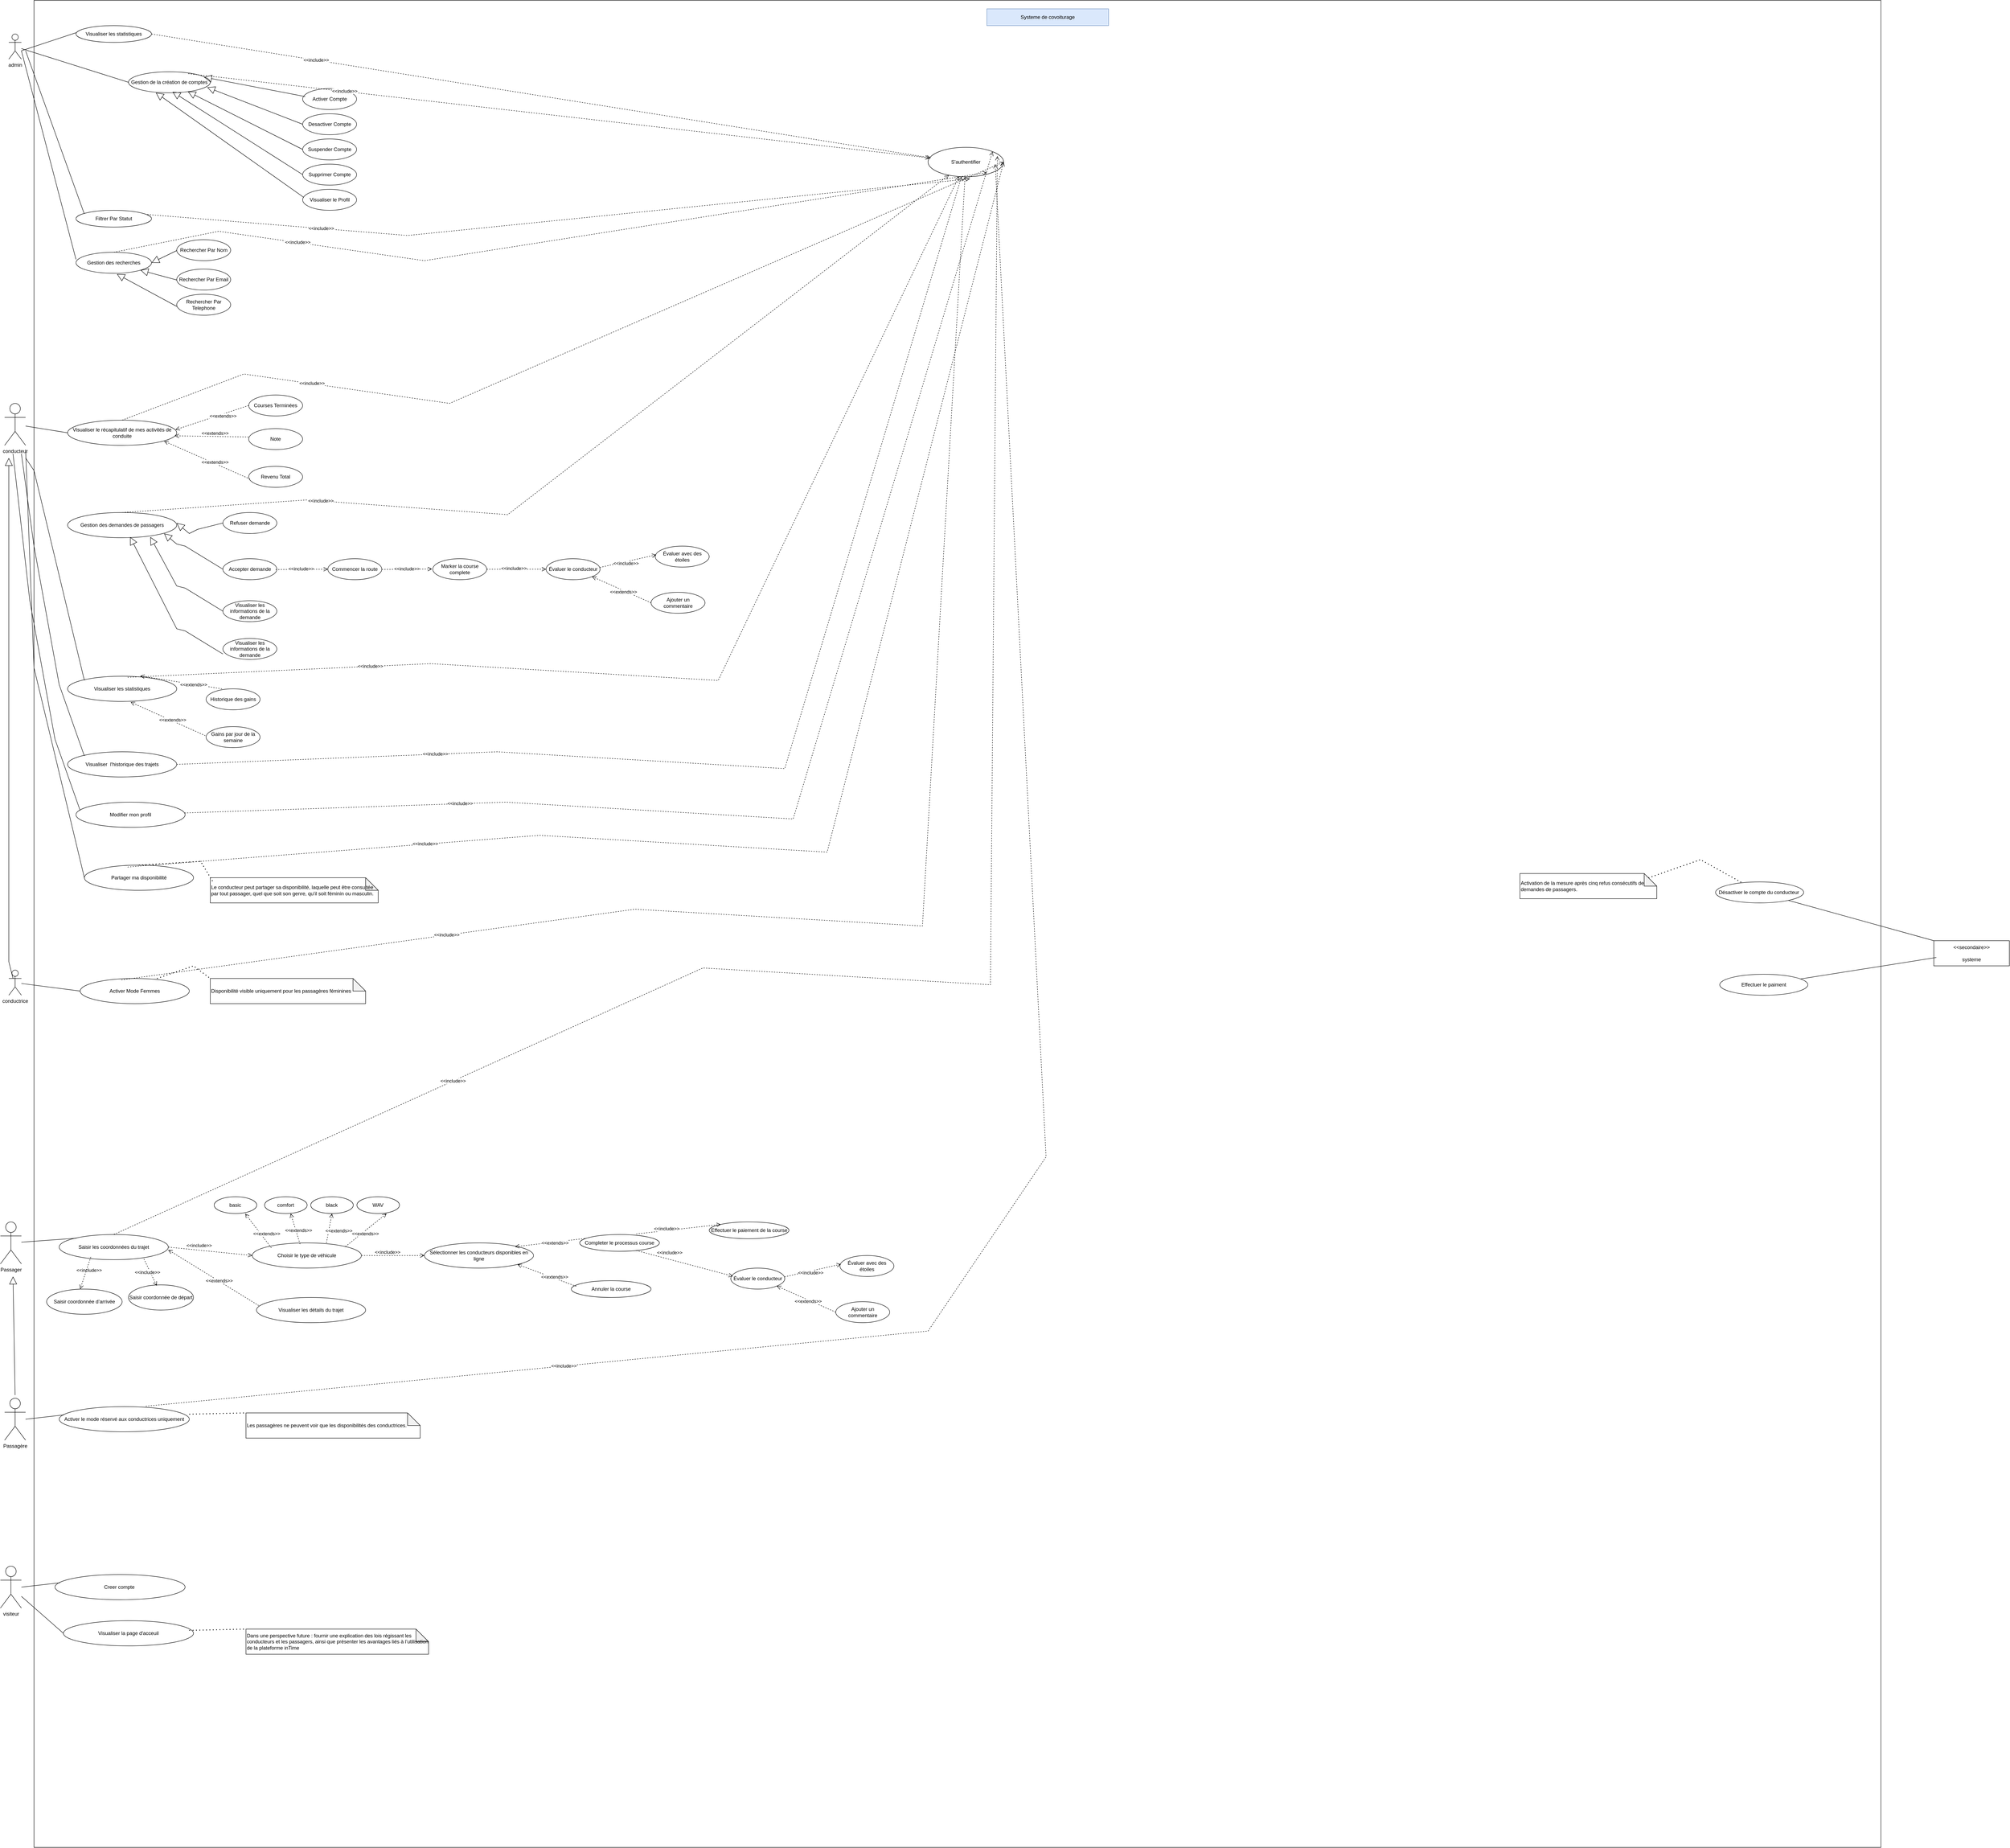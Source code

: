 <mxfile>
    <diagram id="zK1BmbFyfCKdzvSAJIUO" name="Page-1">
        <mxGraphModel dx="4400" dy="3830" grid="1" gridSize="10" guides="1" tooltips="1" connect="1" arrows="1" fold="1" page="1" pageScale="1" pageWidth="850" pageHeight="1100" math="0" shadow="0">
            <root>
                <mxCell id="0"/>
                <mxCell id="1" parent="0"/>
                <mxCell id="163" value="" style="whiteSpace=wrap;html=1;aspect=fixed;" vertex="1" parent="1">
                    <mxGeometry x="110" y="160" width="4400" height="4400" as="geometry"/>
                </mxCell>
                <mxCell id="164" value="Systeme de covoiturage" style="rounded=0;whiteSpace=wrap;html=1;fillColor=#dae8fc;strokeColor=#6c8ebf;" vertex="1" parent="1">
                    <mxGeometry x="2380" y="180" width="290" height="40" as="geometry"/>
                </mxCell>
                <mxCell id="165" value="admin" style="shape=umlActor;verticalLabelPosition=bottom;verticalAlign=top;html=1;outlineConnect=0;" vertex="1" parent="1">
                    <mxGeometry x="50" y="240" width="30" height="60" as="geometry"/>
                </mxCell>
                <mxCell id="166" value="Visualiser les statistiques" style="ellipse;whiteSpace=wrap;html=1;" vertex="1" parent="1">
                    <mxGeometry x="210" y="220" width="180" height="40" as="geometry"/>
                </mxCell>
                <mxCell id="167" value="Gestion de la création de comptes" style="ellipse;whiteSpace=wrap;html=1;" vertex="1" parent="1">
                    <mxGeometry x="335" y="330" width="195" height="50" as="geometry"/>
                </mxCell>
                <mxCell id="168" value="Activer Compte" style="ellipse;whiteSpace=wrap;html=1;" vertex="1" parent="1">
                    <mxGeometry x="750" y="370" width="128.57" height="50" as="geometry"/>
                </mxCell>
                <mxCell id="169" value="Desactiver Compte" style="ellipse;whiteSpace=wrap;html=1;" vertex="1" parent="1">
                    <mxGeometry x="750" y="430" width="128.57" height="50" as="geometry"/>
                </mxCell>
                <mxCell id="170" value="Suspender Compte" style="ellipse;whiteSpace=wrap;html=1;" vertex="1" parent="1">
                    <mxGeometry x="750" y="490" width="128.57" height="50" as="geometry"/>
                </mxCell>
                <mxCell id="171" value="Supprimer Compte" style="ellipse;whiteSpace=wrap;html=1;" vertex="1" parent="1">
                    <mxGeometry x="750" y="550" width="128.57" height="50" as="geometry"/>
                </mxCell>
                <mxCell id="172" value="" style="endArrow=block;endSize=16;endFill=0;html=1;rounded=0;exitX=0.046;exitY=0.381;exitDx=0;exitDy=0;exitPerimeter=0;" edge="1" parent="1" source="168">
                    <mxGeometry width="160" relative="1" as="geometry">
                        <mxPoint x="756.26" y="380" as="sourcePoint"/>
                        <mxPoint x="514.999" y="342.826" as="targetPoint"/>
                    </mxGeometry>
                </mxCell>
                <mxCell id="173" value="" style="endArrow=block;endSize=16;endFill=0;html=1;rounded=0;exitX=0;exitY=0.5;exitDx=0;exitDy=0;entryX=0.963;entryY=0.743;entryDx=0;entryDy=0;entryPerimeter=0;" edge="1" parent="1" source="169" target="167">
                    <mxGeometry width="160" relative="1" as="geometry">
                        <mxPoint x="550" y="355" as="sourcePoint"/>
                        <mxPoint x="400" y="355" as="targetPoint"/>
                    </mxGeometry>
                </mxCell>
                <mxCell id="174" value="" style="endArrow=block;endSize=16;endFill=0;html=1;rounded=0;exitX=0;exitY=0.5;exitDx=0;exitDy=0;" edge="1" parent="1" source="170" target="167">
                    <mxGeometry width="160" relative="1" as="geometry">
                        <mxPoint x="560" y="365" as="sourcePoint"/>
                        <mxPoint x="410" y="365" as="targetPoint"/>
                    </mxGeometry>
                </mxCell>
                <mxCell id="175" value="" style="endArrow=block;endSize=16;endFill=0;html=1;rounded=0;exitX=0;exitY=0.5;exitDx=0;exitDy=0;entryX=0.539;entryY=0.956;entryDx=0;entryDy=0;entryPerimeter=0;" edge="1" parent="1" source="171" target="167">
                    <mxGeometry width="160" relative="1" as="geometry">
                        <mxPoint x="570" y="375" as="sourcePoint"/>
                        <mxPoint x="420" y="375" as="targetPoint"/>
                    </mxGeometry>
                </mxCell>
                <mxCell id="176" value="" style="endArrow=none;html=1;rounded=0;entryX=0;entryY=0.5;entryDx=0;entryDy=0;" edge="1" parent="1" source="165" target="167">
                    <mxGeometry width="50" height="50" relative="1" as="geometry">
                        <mxPoint x="70" y="295" as="sourcePoint"/>
                        <mxPoint x="120" y="245" as="targetPoint"/>
                    </mxGeometry>
                </mxCell>
                <mxCell id="177" value="" style="endArrow=none;html=1;rounded=0;entryX=0;entryY=0.5;entryDx=0;entryDy=0;" edge="1" parent="1">
                    <mxGeometry width="50" height="50" relative="1" as="geometry">
                        <mxPoint x="80" y="280" as="sourcePoint"/>
                        <mxPoint x="210" y="237" as="targetPoint"/>
                    </mxGeometry>
                </mxCell>
                <mxCell id="178" value="Visualiser le Profil" style="ellipse;whiteSpace=wrap;html=1;" vertex="1" parent="1">
                    <mxGeometry x="750" y="610" width="128.57" height="50" as="geometry"/>
                </mxCell>
                <mxCell id="179" value="" style="endArrow=block;endSize=16;endFill=0;html=1;rounded=0;exitX=0.021;exitY=0.385;exitDx=0;exitDy=0;entryX=0.335;entryY=0.997;entryDx=0;entryDy=0;entryPerimeter=0;exitPerimeter=0;" edge="1" parent="1" source="178" target="167">
                    <mxGeometry width="160" relative="1" as="geometry">
                        <mxPoint x="542" y="578" as="sourcePoint"/>
                        <mxPoint x="309" y="430" as="targetPoint"/>
                    </mxGeometry>
                </mxCell>
                <mxCell id="180" value="Filtrer Par Statut" style="ellipse;whiteSpace=wrap;html=1;" vertex="1" parent="1">
                    <mxGeometry x="210" y="660" width="180" height="40" as="geometry"/>
                </mxCell>
                <mxCell id="181" value="Gestion des recherches" style="ellipse;whiteSpace=wrap;html=1;" vertex="1" parent="1">
                    <mxGeometry x="210" y="760" width="180" height="50" as="geometry"/>
                </mxCell>
                <mxCell id="182" value="Rechercher Par Nom" style="ellipse;whiteSpace=wrap;html=1;" vertex="1" parent="1">
                    <mxGeometry x="450" y="730" width="128.57" height="50" as="geometry"/>
                </mxCell>
                <mxCell id="183" value="Rechercher Par Email" style="ellipse;whiteSpace=wrap;html=1;" vertex="1" parent="1">
                    <mxGeometry x="450" y="800" width="128.57" height="50" as="geometry"/>
                </mxCell>
                <mxCell id="184" value="Rechercher Par Telephone" style="ellipse;whiteSpace=wrap;html=1;" vertex="1" parent="1">
                    <mxGeometry x="450" y="860" width="128.57" height="50" as="geometry"/>
                </mxCell>
                <mxCell id="185" value="" style="endArrow=block;endSize=16;endFill=0;html=1;rounded=0;exitX=0.021;exitY=0.385;exitDx=0;exitDy=0;entryX=0.542;entryY=1.039;entryDx=0;entryDy=0;entryPerimeter=0;exitPerimeter=0;" edge="1" parent="1" target="181">
                    <mxGeometry width="160" relative="1" as="geometry">
                        <mxPoint x="450" y="889" as="sourcePoint"/>
                        <mxPoint x="177" y="690" as="targetPoint"/>
                    </mxGeometry>
                </mxCell>
                <mxCell id="186" value="" style="endArrow=block;endSize=16;endFill=0;html=1;rounded=0;exitX=0.021;exitY=0.385;exitDx=0;exitDy=0;entryX=1;entryY=1;entryDx=0;entryDy=0;exitPerimeter=0;" edge="1" parent="1" target="181">
                    <mxGeometry width="160" relative="1" as="geometry">
                        <mxPoint x="450" y="826" as="sourcePoint"/>
                        <mxPoint x="308" y="750" as="targetPoint"/>
                    </mxGeometry>
                </mxCell>
                <mxCell id="187" value="" style="endArrow=block;endSize=16;endFill=0;html=1;rounded=0;exitX=0.021;exitY=0.385;exitDx=0;exitDy=0;entryX=1;entryY=0.5;entryDx=0;entryDy=0;exitPerimeter=0;" edge="1" parent="1" target="181">
                    <mxGeometry width="160" relative="1" as="geometry">
                        <mxPoint x="450" y="756" as="sourcePoint"/>
                        <mxPoint x="364" y="730" as="targetPoint"/>
                    </mxGeometry>
                </mxCell>
                <mxCell id="188" value="" style="endArrow=none;html=1;rounded=0;entryX=0;entryY=0.5;entryDx=0;entryDy=0;" edge="1" parent="1">
                    <mxGeometry width="50" height="50" relative="1" as="geometry">
                        <mxPoint x="80" y="280" as="sourcePoint"/>
                        <mxPoint x="210" y="777" as="targetPoint"/>
                    </mxGeometry>
                </mxCell>
                <mxCell id="189" value="" style="endArrow=none;html=1;rounded=0;entryX=0.11;entryY=0.214;entryDx=0;entryDy=0;entryPerimeter=0;" edge="1" parent="1" target="180">
                    <mxGeometry width="50" height="50" relative="1" as="geometry">
                        <mxPoint x="90" y="280" as="sourcePoint"/>
                        <mxPoint x="220" y="647" as="targetPoint"/>
                    </mxGeometry>
                </mxCell>
                <mxCell id="190" value="S&#39;authentifier" style="ellipse;whiteSpace=wrap;html=1;" vertex="1" parent="1">
                    <mxGeometry x="2240" y="510" width="180" height="70" as="geometry"/>
                </mxCell>
                <mxCell id="191" value="" style="html=1;verticalAlign=bottom;endArrow=open;dashed=1;endSize=8;curved=0;rounded=0;entryX=0.037;entryY=0.359;entryDx=0;entryDy=0;entryPerimeter=0;exitX=1;exitY=0.5;exitDx=0;exitDy=0;" edge="1" parent="1" source="166" target="190">
                    <mxGeometry relative="1" as="geometry">
                        <mxPoint x="820" y="420" as="sourcePoint"/>
                        <mxPoint x="740" y="420" as="targetPoint"/>
                    </mxGeometry>
                </mxCell>
                <mxCell id="192" value="&amp;lt;&amp;lt;include&amp;gt;&amp;gt;" style="edgeLabel;html=1;align=center;verticalAlign=middle;resizable=0;points=[];" vertex="1" connectable="0" parent="191">
                    <mxGeometry x="-0.578" y="1" relative="1" as="geometry">
                        <mxPoint as="offset"/>
                    </mxGeometry>
                </mxCell>
                <mxCell id="193" value="" style="html=1;verticalAlign=bottom;endArrow=open;dashed=1;endSize=8;curved=0;rounded=0;exitX=0.73;exitY=0.09;exitDx=0;exitDy=0;exitPerimeter=0;" edge="1" parent="1" source="167" target="190">
                    <mxGeometry relative="1" as="geometry">
                        <mxPoint x="510" y="330" as="sourcePoint"/>
                        <mxPoint x="1717" y="420" as="targetPoint"/>
                    </mxGeometry>
                </mxCell>
                <mxCell id="194" value="&amp;lt;&amp;lt;include&amp;gt;&amp;gt;" style="edgeLabel;html=1;align=center;verticalAlign=middle;resizable=0;points=[];" vertex="1" connectable="0" parent="193">
                    <mxGeometry x="-0.578" y="1" relative="1" as="geometry">
                        <mxPoint as="offset"/>
                    </mxGeometry>
                </mxCell>
                <mxCell id="195" value="" style="html=1;verticalAlign=bottom;endArrow=open;dashed=1;endSize=8;curved=0;rounded=0;exitX=1;exitY=0.5;exitDx=0;exitDy=0;entryX=0.555;entryY=1.072;entryDx=0;entryDy=0;entryPerimeter=0;" edge="1" parent="1" target="190">
                    <mxGeometry relative="1" as="geometry">
                        <mxPoint x="380" y="670" as="sourcePoint"/>
                        <mxPoint x="1460" y="675" as="targetPoint"/>
                        <Array as="points">
                            <mxPoint x="1000" y="720"/>
                        </Array>
                    </mxGeometry>
                </mxCell>
                <mxCell id="196" value="&amp;lt;&amp;lt;include&amp;gt;&amp;gt;" style="edgeLabel;html=1;align=center;verticalAlign=middle;resizable=0;points=[];" vertex="1" connectable="0" parent="195">
                    <mxGeometry x="-0.578" y="1" relative="1" as="geometry">
                        <mxPoint as="offset"/>
                    </mxGeometry>
                </mxCell>
                <mxCell id="197" value="" style="html=1;verticalAlign=bottom;endArrow=open;dashed=1;endSize=8;curved=0;rounded=0;exitX=0.5;exitY=0;exitDx=0;exitDy=0;entryX=0.778;entryY=0.857;entryDx=0;entryDy=0;entryPerimeter=0;" edge="1" parent="1" source="181" target="190">
                    <mxGeometry relative="1" as="geometry">
                        <mxPoint x="440" y="835" as="sourcePoint"/>
                        <mxPoint x="1750" y="540" as="targetPoint"/>
                        <Array as="points">
                            <mxPoint x="550" y="710"/>
                            <mxPoint x="1040" y="780"/>
                        </Array>
                    </mxGeometry>
                </mxCell>
                <mxCell id="198" value="&amp;lt;&amp;lt;include&amp;gt;&amp;gt;" style="edgeLabel;html=1;align=center;verticalAlign=middle;resizable=0;points=[];" vertex="1" connectable="0" parent="197">
                    <mxGeometry x="-0.578" y="1" relative="1" as="geometry">
                        <mxPoint as="offset"/>
                    </mxGeometry>
                </mxCell>
                <mxCell id="199" value="conducteur" style="shape=umlActor;verticalLabelPosition=bottom;verticalAlign=top;html=1;outlineConnect=0;" vertex="1" parent="1">
                    <mxGeometry x="40" y="1120" width="50" height="100" as="geometry"/>
                </mxCell>
                <mxCell id="200" value=" Visualiser le récapitulatif de mes activités de conduite" style="ellipse;whiteSpace=wrap;html=1;" vertex="1" parent="1">
                    <mxGeometry x="190" y="1160" width="260" height="60" as="geometry"/>
                </mxCell>
                <mxCell id="201" value="Courses Terminées" style="ellipse;whiteSpace=wrap;html=1;" vertex="1" parent="1">
                    <mxGeometry x="621.43" y="1100" width="128.57" height="50" as="geometry"/>
                </mxCell>
                <mxCell id="202" value="Revenu Total" style="ellipse;whiteSpace=wrap;html=1;" vertex="1" parent="1">
                    <mxGeometry x="621.43" y="1270" width="128.57" height="50" as="geometry"/>
                </mxCell>
                <mxCell id="203" value="Note" style="ellipse;whiteSpace=wrap;html=1;" vertex="1" parent="1">
                    <mxGeometry x="621.43" y="1180" width="128.57" height="50" as="geometry"/>
                </mxCell>
                <mxCell id="204" value="" style="html=1;verticalAlign=bottom;endArrow=open;dashed=1;endSize=8;curved=0;rounded=0;entryX=0.989;entryY=0.378;entryDx=0;entryDy=0;exitX=0;exitY=0.5;exitDx=0;exitDy=0;entryPerimeter=0;" edge="1" parent="1" source="201" target="200">
                    <mxGeometry relative="1" as="geometry">
                        <mxPoint x="400" y="1160" as="sourcePoint"/>
                        <mxPoint x="1607" y="1245" as="targetPoint"/>
                    </mxGeometry>
                </mxCell>
                <mxCell id="205" value="&amp;lt;&amp;lt;extends&amp;gt;&amp;gt;" style="edgeLabel;html=1;align=center;verticalAlign=middle;resizable=0;points=[];" vertex="1" connectable="0" parent="204">
                    <mxGeometry x="-0.578" y="1" relative="1" as="geometry">
                        <mxPoint x="-25" y="12" as="offset"/>
                    </mxGeometry>
                </mxCell>
                <mxCell id="206" value="" style="html=1;verticalAlign=bottom;endArrow=open;dashed=1;endSize=8;curved=0;rounded=0;entryX=0.982;entryY=0.621;entryDx=0;entryDy=0;exitX=0;exitY=0.5;exitDx=0;exitDy=0;entryPerimeter=0;" edge="1" parent="1" target="200">
                    <mxGeometry relative="1" as="geometry">
                        <mxPoint x="621.43" y="1200" as="sourcePoint"/>
                        <mxPoint x="447.43" y="1258" as="targetPoint"/>
                    </mxGeometry>
                </mxCell>
                <mxCell id="207" value="&amp;lt;&amp;lt;extends&amp;gt;&amp;gt;" style="edgeLabel;html=1;align=center;verticalAlign=middle;resizable=0;points=[];rotation=0;" vertex="1" connectable="0" parent="206">
                    <mxGeometry x="-0.578" y="1" relative="1" as="geometry">
                        <mxPoint x="-44" y="-10" as="offset"/>
                    </mxGeometry>
                </mxCell>
                <mxCell id="208" value="" style="html=1;verticalAlign=bottom;endArrow=open;dashed=1;endSize=8;curved=0;rounded=0;entryX=0.885;entryY=0.833;entryDx=0;entryDy=0;exitX=0.026;exitY=0.606;exitDx=0;exitDy=0;entryPerimeter=0;exitPerimeter=0;" edge="1" parent="1" source="202" target="200">
                    <mxGeometry relative="1" as="geometry">
                        <mxPoint x="621.43" y="1290" as="sourcePoint"/>
                        <mxPoint x="447.43" y="1348" as="targetPoint"/>
                    </mxGeometry>
                </mxCell>
                <mxCell id="209" value="&amp;lt;&amp;lt;extends&amp;gt;&amp;gt;" style="edgeLabel;html=1;align=center;verticalAlign=middle;resizable=0;points=[];" vertex="1" connectable="0" parent="208">
                    <mxGeometry x="-0.578" y="1" relative="1" as="geometry">
                        <mxPoint x="-41" y="-22" as="offset"/>
                    </mxGeometry>
                </mxCell>
                <mxCell id="210" value="" style="endArrow=none;html=1;rounded=0;entryX=0;entryY=0.5;entryDx=0;entryDy=0;" edge="1" parent="1" source="199" target="200">
                    <mxGeometry width="50" height="50" relative="1" as="geometry">
                        <mxPoint x="90" y="1200" as="sourcePoint"/>
                        <mxPoint x="260" y="1667" as="targetPoint"/>
                    </mxGeometry>
                </mxCell>
                <mxCell id="211" value="conductrice" style="shape=umlActor;verticalLabelPosition=bottom;verticalAlign=top;html=1;outlineConnect=0;" vertex="1" parent="1">
                    <mxGeometry x="50" y="2470" width="30" height="60" as="geometry"/>
                </mxCell>
                <mxCell id="212" value=" Partager ma disponibilité" style="ellipse;whiteSpace=wrap;html=1;" vertex="1" parent="1">
                    <mxGeometry x="230" y="2220" width="260" height="60" as="geometry"/>
                </mxCell>
                <mxCell id="213" value="&lt;p data-pm-slice=&quot;0 0 []&quot;&gt;Le conducteur peut partager sa disponibilité, laquelle peut être&amp;nbsp;&lt;span style=&quot;background-color: transparent; color: light-dark(rgb(0, 0, 0), rgb(255, 255, 255));&quot;&gt;consultée par tout passager, quel que soit son genre, qu’il soit féminin ou masculin.&lt;/span&gt;&lt;/p&gt;" style="shape=note;whiteSpace=wrap;html=1;backgroundOutline=1;darkOpacity=0.05;align=left;" vertex="1" parent="1">
                    <mxGeometry x="530" y="2250" width="400" height="60" as="geometry"/>
                </mxCell>
                <mxCell id="214" value="" style="endArrow=none;dashed=1;html=1;dashPattern=1 3;strokeWidth=2;rounded=0;entryX=0;entryY=0;entryDx=0;entryDy=0;entryPerimeter=0;exitX=0.675;exitY=0.045;exitDx=0;exitDy=0;exitPerimeter=0;" edge="1" parent="1" source="217" target="218">
                    <mxGeometry width="50" height="50" relative="1" as="geometry">
                        <mxPoint x="422.124" y="1560.003" as="sourcePoint"/>
                        <mxPoint x="500" y="1611.17" as="targetPoint"/>
                        <Array as="points">
                            <mxPoint x="490" y="2460"/>
                        </Array>
                    </mxGeometry>
                </mxCell>
                <mxCell id="215" value="" style="endArrow=none;html=1;rounded=0;entryX=0;entryY=0.5;entryDx=0;entryDy=0;" edge="1" parent="1" target="212">
                    <mxGeometry width="50" height="50" relative="1" as="geometry">
                        <mxPoint x="90" y="1230" as="sourcePoint"/>
                        <mxPoint x="200" y="1339.62" as="targetPoint"/>
                        <Array as="points">
                            <mxPoint x="110" y="1750"/>
                        </Array>
                    </mxGeometry>
                </mxCell>
                <mxCell id="216" value="" style="endArrow=block;endSize=16;endFill=0;html=1;rounded=0;exitX=0;exitY=0.5;exitDx=0;exitDy=0;" edge="1" parent="1" source="223">
                    <mxGeometry width="160" relative="1" as="geometry">
                        <mxPoint x="450" y="1825" as="sourcePoint"/>
                        <mxPoint x="450" y="1405" as="targetPoint"/>
                        <Array as="points">
                            <mxPoint x="500" y="1420"/>
                            <mxPoint x="480" y="1430"/>
                        </Array>
                    </mxGeometry>
                </mxCell>
                <mxCell id="217" value="Activer Mode Femmes" style="ellipse;whiteSpace=wrap;html=1;" vertex="1" parent="1">
                    <mxGeometry x="220" y="2490" width="260" height="60" as="geometry"/>
                </mxCell>
                <mxCell id="218" value="&lt;p data-pm-slice=&quot;0 0 []&quot;&gt;Disponibilité visible uniquement pour les passagères féminines&lt;/p&gt;" style="shape=note;whiteSpace=wrap;html=1;backgroundOutline=1;darkOpacity=0.05;align=left;" vertex="1" parent="1">
                    <mxGeometry x="530" y="2490" width="370" height="60" as="geometry"/>
                </mxCell>
                <mxCell id="219" value="" style="endArrow=none;dashed=1;html=1;dashPattern=1 3;strokeWidth=2;rounded=0;entryX=0;entryY=0.5;entryDx=0;entryDy=0;entryPerimeter=0;exitX=0.5;exitY=0;exitDx=0;exitDy=0;" edge="1" parent="1" source="212">
                    <mxGeometry width="50" height="50" relative="1" as="geometry">
                        <mxPoint x="460" y="2210" as="sourcePoint"/>
                        <mxPoint x="537" y="2261" as="targetPoint"/>
                        <Array as="points">
                            <mxPoint x="507" y="2211"/>
                        </Array>
                    </mxGeometry>
                </mxCell>
                <mxCell id="220" value="" style="endArrow=none;html=1;rounded=0;entryX=0;entryY=0.5;entryDx=0;entryDy=0;" edge="1" parent="1" source="211" target="217">
                    <mxGeometry width="50" height="50" relative="1" as="geometry">
                        <mxPoint x="130" y="1442" as="sourcePoint"/>
                        <mxPoint x="267" y="1590" as="targetPoint"/>
                    </mxGeometry>
                </mxCell>
                <mxCell id="221" value=" Gestion des demandes de passagers" style="ellipse;whiteSpace=wrap;html=1;" vertex="1" parent="1">
                    <mxGeometry x="190" y="1380" width="260" height="60" as="geometry"/>
                </mxCell>
                <mxCell id="222" value="Accepter demande" style="ellipse;whiteSpace=wrap;html=1;" vertex="1" parent="1">
                    <mxGeometry x="560" y="1490" width="128.57" height="50" as="geometry"/>
                </mxCell>
                <mxCell id="223" value="Refuser demande" style="ellipse;whiteSpace=wrap;html=1;" vertex="1" parent="1">
                    <mxGeometry x="560" y="1380" width="128.57" height="50" as="geometry"/>
                </mxCell>
                <mxCell id="224" value="Visualiser les informations de la demande" style="ellipse;whiteSpace=wrap;html=1;" vertex="1" parent="1">
                    <mxGeometry x="560.0" y="1590" width="128.57" height="50" as="geometry"/>
                </mxCell>
                <mxCell id="225" value="Visualiser les informations de la demande" style="ellipse;whiteSpace=wrap;html=1;" vertex="1" parent="1">
                    <mxGeometry x="560.0" y="1680" width="128.57" height="50" as="geometry"/>
                </mxCell>
                <mxCell id="226" value="" style="endArrow=block;endSize=16;endFill=0;html=1;rounded=0;" edge="1" parent="1">
                    <mxGeometry width="160" relative="1" as="geometry">
                        <mxPoint x="60" y="2490" as="sourcePoint"/>
                        <mxPoint x="50" y="1250" as="targetPoint"/>
                        <Array as="points">
                            <mxPoint x="50" y="2450"/>
                            <mxPoint x="50" y="2350"/>
                        </Array>
                    </mxGeometry>
                </mxCell>
                <mxCell id="227" value="" style="endArrow=block;endSize=16;endFill=0;html=1;rounded=0;exitX=0;exitY=0.5;exitDx=0;exitDy=0;" edge="1" parent="1" source="222">
                    <mxGeometry width="160" relative="1" as="geometry">
                        <mxPoint x="530" y="1430" as="sourcePoint"/>
                        <mxPoint x="420" y="1430" as="targetPoint"/>
                        <Array as="points">
                            <mxPoint x="470" y="1460"/>
                            <mxPoint x="450" y="1455"/>
                        </Array>
                    </mxGeometry>
                </mxCell>
                <mxCell id="228" value="" style="endArrow=block;endSize=16;endFill=0;html=1;rounded=0;exitX=0;exitY=0.5;exitDx=0;exitDy=0;entryX=0.758;entryY=0.972;entryDx=0;entryDy=0;entryPerimeter=0;" edge="1" parent="1" target="221">
                    <mxGeometry width="160" relative="1" as="geometry">
                        <mxPoint x="560" y="1615" as="sourcePoint"/>
                        <mxPoint x="420" y="1530" as="targetPoint"/>
                        <Array as="points">
                            <mxPoint x="470" y="1560"/>
                            <mxPoint x="450" y="1555"/>
                        </Array>
                    </mxGeometry>
                </mxCell>
                <mxCell id="229" value="" style="endArrow=block;endSize=16;endFill=0;html=1;rounded=0;exitX=0;exitY=0.5;exitDx=0;exitDy=0;entryX=0.573;entryY=0.972;entryDx=0;entryDy=0;entryPerimeter=0;" edge="1" parent="1" target="221">
                    <mxGeometry width="160" relative="1" as="geometry">
                        <mxPoint x="560" y="1717" as="sourcePoint"/>
                        <mxPoint x="387" y="1540" as="targetPoint"/>
                        <Array as="points">
                            <mxPoint x="470" y="1662"/>
                            <mxPoint x="450" y="1657"/>
                        </Array>
                    </mxGeometry>
                </mxCell>
                <mxCell id="230" value="Commencer la route" style="ellipse;whiteSpace=wrap;html=1;" vertex="1" parent="1">
                    <mxGeometry x="810" y="1490" width="128.57" height="50" as="geometry"/>
                </mxCell>
                <mxCell id="231" value="Marker la course complete" style="ellipse;whiteSpace=wrap;html=1;" vertex="1" parent="1">
                    <mxGeometry x="1060" y="1490" width="128.57" height="50" as="geometry"/>
                </mxCell>
                <mxCell id="232" value="" style="html=1;verticalAlign=bottom;endArrow=open;dashed=1;endSize=8;curved=0;rounded=0;entryX=0;entryY=0.5;entryDx=0;entryDy=0;exitX=0.978;exitY=0.515;exitDx=0;exitDy=0;exitPerimeter=0;" edge="1" parent="1" source="222" target="230">
                    <mxGeometry relative="1" as="geometry">
                        <mxPoint x="760" y="1515" as="sourcePoint"/>
                        <mxPoint x="720" y="1514.83" as="targetPoint"/>
                    </mxGeometry>
                </mxCell>
                <mxCell id="233" value="&amp;lt;&amp;lt;include&amp;gt;&amp;gt;" style="edgeLabel;html=1;align=center;verticalAlign=middle;resizable=0;points=[];rotation=0;" vertex="1" connectable="0" parent="232">
                    <mxGeometry x="-0.578" y="1" relative="1" as="geometry">
                        <mxPoint x="34" y="-1" as="offset"/>
                    </mxGeometry>
                </mxCell>
                <mxCell id="234" value="" style="html=1;verticalAlign=bottom;endArrow=open;dashed=1;endSize=8;curved=0;rounded=0;entryX=-0.014;entryY=0.491;entryDx=0;entryDy=0;exitX=0.978;exitY=0.515;exitDx=0;exitDy=0;exitPerimeter=0;entryPerimeter=0;" edge="1" parent="1" target="231">
                    <mxGeometry relative="1" as="geometry">
                        <mxPoint x="938.57" y="1515.5" as="sourcePoint"/>
                        <mxPoint x="1062.57" y="1514.5" as="targetPoint"/>
                    </mxGeometry>
                </mxCell>
                <mxCell id="235" value="&amp;lt;&amp;lt;include&amp;gt;&amp;gt;" style="edgeLabel;html=1;align=center;verticalAlign=middle;resizable=0;points=[];rotation=0;" vertex="1" connectable="0" parent="234">
                    <mxGeometry x="-0.578" y="1" relative="1" as="geometry">
                        <mxPoint x="34" y="-1" as="offset"/>
                    </mxGeometry>
                </mxCell>
                <mxCell id="236" value="Évaluer le conducteur" style="ellipse;whiteSpace=wrap;html=1;" vertex="1" parent="1">
                    <mxGeometry x="1330" y="1490" width="128.57" height="50" as="geometry"/>
                </mxCell>
                <mxCell id="237" value="" style="html=1;verticalAlign=bottom;endArrow=open;dashed=1;endSize=8;curved=0;rounded=0;exitX=0.978;exitY=0.515;exitDx=0;exitDy=0;exitPerimeter=0;" edge="1" parent="1" target="236">
                    <mxGeometry relative="1" as="geometry">
                        <mxPoint x="1188.57" y="1515.08" as="sourcePoint"/>
                        <mxPoint x="1308" y="1514.58" as="targetPoint"/>
                    </mxGeometry>
                </mxCell>
                <mxCell id="238" value="&amp;lt;&amp;lt;include&amp;gt;&amp;gt;" style="edgeLabel;html=1;align=center;verticalAlign=middle;resizable=0;points=[];rotation=0;" vertex="1" connectable="0" parent="237">
                    <mxGeometry x="-0.578" y="1" relative="1" as="geometry">
                        <mxPoint x="34" y="-1" as="offset"/>
                    </mxGeometry>
                </mxCell>
                <mxCell id="239" value="Évaluer avec des étoiles" style="ellipse;whiteSpace=wrap;html=1;" vertex="1" parent="1">
                    <mxGeometry x="1590" y="1460" width="128.57" height="50" as="geometry"/>
                </mxCell>
                <mxCell id="240" value="Ajouter un commentaire" style="ellipse;whiteSpace=wrap;html=1;" vertex="1" parent="1">
                    <mxGeometry x="1580" y="1570" width="128.57" height="50" as="geometry"/>
                </mxCell>
                <mxCell id="241" value="" style="html=1;verticalAlign=bottom;endArrow=open;dashed=1;endSize=8;curved=0;rounded=0;exitX=0.996;exitY=0.417;exitDx=0;exitDy=0;exitPerimeter=0;entryX=0.019;entryY=0.414;entryDx=0;entryDy=0;entryPerimeter=0;" edge="1" parent="1" source="236" target="239">
                    <mxGeometry relative="1" as="geometry">
                        <mxPoint x="1379.29" y="1470.08" as="sourcePoint"/>
                        <mxPoint x="1520.72" y="1470" as="targetPoint"/>
                    </mxGeometry>
                </mxCell>
                <mxCell id="242" value="&amp;lt;&amp;lt;include&amp;gt;&amp;gt;" style="edgeLabel;html=1;align=center;verticalAlign=middle;resizable=0;points=[];rotation=0;" vertex="1" connectable="0" parent="241">
                    <mxGeometry x="-0.578" y="1" relative="1" as="geometry">
                        <mxPoint x="34" y="-3" as="offset"/>
                    </mxGeometry>
                </mxCell>
                <mxCell id="243" value="" style="html=1;verticalAlign=bottom;endArrow=open;dashed=1;endSize=8;curved=0;rounded=0;exitX=0;exitY=0.5;exitDx=0;exitDy=0;entryX=1;entryY=1;entryDx=0;entryDy=0;" edge="1" parent="1" source="240" target="236">
                    <mxGeometry relative="1" as="geometry">
                        <mxPoint x="1446" y="1620" as="sourcePoint"/>
                        <mxPoint x="1580" y="1590" as="targetPoint"/>
                    </mxGeometry>
                </mxCell>
                <mxCell id="244" value="&amp;lt;&amp;lt;extends&amp;gt;&amp;gt;" style="edgeLabel;html=1;align=center;verticalAlign=middle;resizable=0;points=[];rotation=0;" vertex="1" connectable="0" parent="243">
                    <mxGeometry x="-0.578" y="1" relative="1" as="geometry">
                        <mxPoint x="-36" y="-14" as="offset"/>
                    </mxGeometry>
                </mxCell>
                <mxCell id="245" value=" Visualiser les statistiques" style="ellipse;whiteSpace=wrap;html=1;" vertex="1" parent="1">
                    <mxGeometry x="190" y="1770" width="260" height="60" as="geometry"/>
                </mxCell>
                <mxCell id="246" value="Historique des gains" style="ellipse;whiteSpace=wrap;html=1;" vertex="1" parent="1">
                    <mxGeometry x="520.0" y="1800" width="128.57" height="50" as="geometry"/>
                </mxCell>
                <mxCell id="247" value="Gains par jour de la semaine" style="ellipse;whiteSpace=wrap;html=1;" vertex="1" parent="1">
                    <mxGeometry x="520.0" y="1890" width="128.57" height="50" as="geometry"/>
                </mxCell>
                <mxCell id="248" value="" style="html=1;verticalAlign=bottom;endArrow=open;dashed=1;endSize=8;curved=0;rounded=0;entryX=0.578;entryY=1.028;entryDx=0;entryDy=0;exitX=-0.013;exitY=0.433;exitDx=0;exitDy=0;entryPerimeter=0;exitPerimeter=0;" edge="1" parent="1" source="247" target="245">
                    <mxGeometry relative="1" as="geometry">
                        <mxPoint x="528" y="1920" as="sourcePoint"/>
                        <mxPoint x="323" y="1830" as="targetPoint"/>
                    </mxGeometry>
                </mxCell>
                <mxCell id="249" value="&amp;lt;&amp;lt;extends&amp;gt;&amp;gt;" style="edgeLabel;html=1;align=center;verticalAlign=middle;resizable=0;points=[];" vertex="1" connectable="0" parent="248">
                    <mxGeometry x="-0.578" y="1" relative="1" as="geometry">
                        <mxPoint x="-41" y="-22" as="offset"/>
                    </mxGeometry>
                </mxCell>
                <mxCell id="250" value="" style="html=1;verticalAlign=bottom;endArrow=open;dashed=1;endSize=8;curved=0;rounded=0;entryX=0.666;entryY=-0.012;entryDx=0;entryDy=0;exitX=-0.013;exitY=0.433;exitDx=0;exitDy=0;entryPerimeter=0;exitPerimeter=0;" edge="1" parent="1" target="245">
                    <mxGeometry relative="1" as="geometry">
                        <mxPoint x="558" y="1800" as="sourcePoint"/>
                        <mxPoint x="380" y="1720" as="targetPoint"/>
                    </mxGeometry>
                </mxCell>
                <mxCell id="251" value="&amp;lt;&amp;lt;extends&amp;gt;&amp;gt;" style="edgeLabel;html=1;align=center;verticalAlign=middle;resizable=0;points=[];" vertex="1" connectable="0" parent="250">
                    <mxGeometry x="-0.578" y="1" relative="1" as="geometry">
                        <mxPoint x="-27" y="-5" as="offset"/>
                    </mxGeometry>
                </mxCell>
                <mxCell id="252" value="" style="endArrow=none;html=1;rounded=0;entryX=0;entryY=0.5;entryDx=0;entryDy=0;" edge="1" parent="1">
                    <mxGeometry width="50" height="50" relative="1" as="geometry">
                        <mxPoint x="90" y="1250" as="sourcePoint"/>
                        <mxPoint x="230" y="1780" as="targetPoint"/>
                        <Array as="points">
                            <mxPoint x="110" y="1280"/>
                        </Array>
                    </mxGeometry>
                </mxCell>
                <mxCell id="253" value="Visualiser&amp;nbsp; l&#39;historique des trajets" style="ellipse;whiteSpace=wrap;html=1;" vertex="1" parent="1">
                    <mxGeometry x="190" y="1950" width="260" height="60" as="geometry"/>
                </mxCell>
                <mxCell id="254" value="" style="endArrow=none;html=1;rounded=0;entryX=0;entryY=0.5;entryDx=0;entryDy=0;" edge="1" parent="1">
                    <mxGeometry width="50" height="50" relative="1" as="geometry">
                        <mxPoint x="80" y="1240" as="sourcePoint"/>
                        <mxPoint x="230" y="1960" as="targetPoint"/>
                        <Array as="points">
                            <mxPoint x="110" y="1460"/>
                            <mxPoint x="170" y="1790"/>
                        </Array>
                    </mxGeometry>
                </mxCell>
                <mxCell id="255" value="Modifier mon profil" style="ellipse;whiteSpace=wrap;html=1;" vertex="1" parent="1">
                    <mxGeometry x="210" y="2070" width="260" height="60" as="geometry"/>
                </mxCell>
                <mxCell id="256" value="" style="endArrow=none;html=1;rounded=0;entryX=0;entryY=0.5;entryDx=0;entryDy=0;" edge="1" parent="1">
                    <mxGeometry width="50" height="50" relative="1" as="geometry">
                        <mxPoint x="60" y="1240" as="sourcePoint"/>
                        <mxPoint x="220" y="2090" as="targetPoint"/>
                        <Array as="points">
                            <mxPoint x="100" y="1590"/>
                            <mxPoint x="160" y="1920"/>
                        </Array>
                    </mxGeometry>
                </mxCell>
                <mxCell id="257" value="Passager" style="shape=umlActor;verticalLabelPosition=bottom;verticalAlign=top;html=1;outlineConnect=0;" vertex="1" parent="1">
                    <mxGeometry x="30" y="3070" width="50" height="100" as="geometry"/>
                </mxCell>
                <mxCell id="258" value="Saisir les coordonnées du trajet" style="ellipse;whiteSpace=wrap;html=1;" vertex="1" parent="1">
                    <mxGeometry x="170" y="3100" width="260" height="60" as="geometry"/>
                </mxCell>
                <mxCell id="259" value="Saisir coordonnée de départ" style="ellipse;whiteSpace=wrap;html=1;" vertex="1" parent="1">
                    <mxGeometry x="335" y="3220" width="155" height="60" as="geometry"/>
                </mxCell>
                <mxCell id="260" value="Saisir coordonnée&amp;nbsp;d’arrivée" style="ellipse;whiteSpace=wrap;html=1;" vertex="1" parent="1">
                    <mxGeometry x="140" y="3230" width="180" height="60" as="geometry"/>
                </mxCell>
                <mxCell id="261" value="" style="html=1;verticalAlign=bottom;endArrow=open;dashed=1;endSize=8;curved=0;rounded=0;entryX=0.435;entryY=0.036;entryDx=0;entryDy=0;exitX=0.776;exitY=0.964;exitDx=0;exitDy=0;exitPerimeter=0;entryPerimeter=0;" edge="1" parent="1" source="258" target="259">
                    <mxGeometry relative="1" as="geometry">
                        <mxPoint x="290" y="3160" as="sourcePoint"/>
                        <mxPoint x="1437" y="3100" as="targetPoint"/>
                    </mxGeometry>
                </mxCell>
                <mxCell id="262" value="&amp;lt;&amp;lt;include&amp;gt;&amp;gt;" style="edgeLabel;html=1;align=center;verticalAlign=middle;resizable=0;points=[];" vertex="1" connectable="0" parent="261">
                    <mxGeometry x="-0.578" y="1" relative="1" as="geometry">
                        <mxPoint x="-138" y="14" as="offset"/>
                    </mxGeometry>
                </mxCell>
                <mxCell id="263" value="" style="html=1;verticalAlign=bottom;endArrow=open;dashed=1;endSize=8;curved=0;rounded=0;exitX=0.29;exitY=0.89;exitDx=0;exitDy=0;exitPerimeter=0;" edge="1" parent="1" source="258">
                    <mxGeometry relative="1" as="geometry">
                        <mxPoint x="320" y="3241" as="sourcePoint"/>
                        <mxPoint x="220" y="3230" as="targetPoint"/>
                    </mxGeometry>
                </mxCell>
                <mxCell id="264" value="&amp;lt;&amp;lt;include&amp;gt;&amp;gt;" style="edgeLabel;html=1;align=center;verticalAlign=middle;resizable=0;points=[];" vertex="1" connectable="0" parent="263">
                    <mxGeometry x="-0.578" y="1" relative="1" as="geometry">
                        <mxPoint x="139" y="20" as="offset"/>
                    </mxGeometry>
                </mxCell>
                <mxCell id="265" value="Choisir le type de véhicule" style="ellipse;whiteSpace=wrap;html=1;" vertex="1" parent="1">
                    <mxGeometry x="630" y="3120" width="260" height="60" as="geometry"/>
                </mxCell>
                <mxCell id="266" value="" style="html=1;verticalAlign=bottom;endArrow=open;dashed=1;endSize=8;curved=0;rounded=0;entryX=0;entryY=0.5;entryDx=0;entryDy=0;exitX=1;exitY=0.5;exitDx=0;exitDy=0;" edge="1" parent="1" source="258" target="265">
                    <mxGeometry relative="1" as="geometry">
                        <mxPoint x="510" y="3036" as="sourcePoint"/>
                        <mxPoint x="540" y="3100" as="targetPoint"/>
                    </mxGeometry>
                </mxCell>
                <mxCell id="267" value="&amp;lt;&amp;lt;include&amp;gt;&amp;gt;" style="edgeLabel;html=1;align=center;verticalAlign=middle;resizable=0;points=[];" vertex="1" connectable="0" parent="266">
                    <mxGeometry x="-0.578" y="1" relative="1" as="geometry">
                        <mxPoint x="30" y="-7" as="offset"/>
                    </mxGeometry>
                </mxCell>
                <mxCell id="268" value="WAV" style="ellipse;whiteSpace=wrap;html=1;" vertex="1" parent="1">
                    <mxGeometry x="879.28" y="3010" width="101.43" height="40" as="geometry"/>
                </mxCell>
                <mxCell id="269" value="black" style="ellipse;whiteSpace=wrap;html=1;" vertex="1" parent="1">
                    <mxGeometry x="769.28" y="3010" width="101.43" height="40" as="geometry"/>
                </mxCell>
                <mxCell id="270" value="comfort" style="ellipse;whiteSpace=wrap;html=1;" vertex="1" parent="1">
                    <mxGeometry x="659.28" y="3010" width="101.43" height="40" as="geometry"/>
                </mxCell>
                <mxCell id="271" value="basic" style="ellipse;whiteSpace=wrap;html=1;" vertex="1" parent="1">
                    <mxGeometry x="539.28" y="3010" width="101.43" height="40" as="geometry"/>
                </mxCell>
                <mxCell id="272" value="" style="html=1;verticalAlign=bottom;endArrow=open;dashed=1;endSize=8;curved=0;rounded=0;exitX=1;exitY=0;exitDx=0;exitDy=0;entryX=1;entryY=1;entryDx=0;entryDy=0;" edge="1" parent="1" source="265">
                    <mxGeometry relative="1" as="geometry">
                        <mxPoint x="1090" y="3112" as="sourcePoint"/>
                        <mxPoint x="950" y="3050" as="targetPoint"/>
                    </mxGeometry>
                </mxCell>
                <mxCell id="273" value="&amp;lt;&amp;lt;extends&amp;gt;&amp;gt;" style="edgeLabel;html=1;align=center;verticalAlign=middle;resizable=0;points=[];rotation=0;" vertex="1" connectable="0" parent="272">
                    <mxGeometry x="-0.578" y="1" relative="1" as="geometry">
                        <mxPoint x="27" y="-14" as="offset"/>
                    </mxGeometry>
                </mxCell>
                <mxCell id="274" value="" style="html=1;verticalAlign=bottom;endArrow=open;dashed=1;endSize=8;curved=0;rounded=0;exitX=0.679;exitY=0;exitDx=0;exitDy=0;entryX=0.5;entryY=1;entryDx=0;entryDy=0;exitPerimeter=0;" edge="1" parent="1" source="265" target="269">
                    <mxGeometry relative="1" as="geometry">
                        <mxPoint x="760.71" y="3120" as="sourcePoint"/>
                        <mxPoint x="857.71" y="3041" as="targetPoint"/>
                    </mxGeometry>
                </mxCell>
                <mxCell id="275" value="&amp;lt;&amp;lt;extends&amp;gt;&amp;gt;" style="edgeLabel;html=1;align=center;verticalAlign=middle;resizable=0;points=[];rotation=0;" vertex="1" connectable="0" parent="274">
                    <mxGeometry x="-0.578" y="1" relative="1" as="geometry">
                        <mxPoint x="27" y="-14" as="offset"/>
                    </mxGeometry>
                </mxCell>
                <mxCell id="276" value="" style="html=1;verticalAlign=bottom;endArrow=open;dashed=1;endSize=8;curved=0;rounded=0;exitX=0.438;exitY=0.049;exitDx=0;exitDy=0;entryX=0.5;entryY=1;entryDx=0;entryDy=0;exitPerimeter=0;" edge="1" parent="1" source="265">
                    <mxGeometry relative="1" as="geometry">
                        <mxPoint x="708.5" y="3120" as="sourcePoint"/>
                        <mxPoint x="721.5" y="3050" as="targetPoint"/>
                    </mxGeometry>
                </mxCell>
                <mxCell id="277" value="&amp;lt;&amp;lt;extends&amp;gt;&amp;gt;" style="edgeLabel;html=1;align=center;verticalAlign=middle;resizable=0;points=[];rotation=0;" vertex="1" connectable="0" parent="276">
                    <mxGeometry x="-0.578" y="1" relative="1" as="geometry">
                        <mxPoint x="2" y="-18" as="offset"/>
                    </mxGeometry>
                </mxCell>
                <mxCell id="278" value="" style="html=1;verticalAlign=bottom;endArrow=open;dashed=1;endSize=8;curved=0;rounded=0;exitX=0.175;exitY=0.196;exitDx=0;exitDy=0;entryX=0.5;entryY=1;entryDx=0;entryDy=0;exitPerimeter=0;" edge="1" parent="1" source="265">
                    <mxGeometry relative="1" as="geometry">
                        <mxPoint x="635.53" y="3123" as="sourcePoint"/>
                        <mxPoint x="613.03" y="3050" as="targetPoint"/>
                    </mxGeometry>
                </mxCell>
                <mxCell id="279" value="&amp;lt;&amp;lt;extends&amp;gt;&amp;gt;" style="edgeLabel;html=1;align=center;verticalAlign=middle;resizable=0;points=[];rotation=0;" vertex="1" connectable="0" parent="278">
                    <mxGeometry x="-0.578" y="1" relative="1" as="geometry">
                        <mxPoint x="2" y="-18" as="offset"/>
                    </mxGeometry>
                </mxCell>
                <mxCell id="280" value="Visualiser les détails du trajet" style="ellipse;whiteSpace=wrap;html=1;" vertex="1" parent="1">
                    <mxGeometry x="640" y="3250" width="260" height="60" as="geometry"/>
                </mxCell>
                <mxCell id="281" value="" style="html=1;verticalAlign=bottom;endArrow=open;dashed=1;endSize=8;curved=0;rounded=0;entryX=0.999;entryY=0.609;entryDx=0;entryDy=0;exitX=0.021;exitY=0.323;exitDx=0;exitDy=0;entryPerimeter=0;exitPerimeter=0;" edge="1" parent="1" source="280" target="258">
                    <mxGeometry relative="1" as="geometry">
                        <mxPoint x="440" y="3200" as="sourcePoint"/>
                        <mxPoint x="640" y="3220" as="targetPoint"/>
                    </mxGeometry>
                </mxCell>
                <mxCell id="282" value="&amp;lt;&amp;lt;extends&amp;gt;&amp;gt;" style="edgeLabel;html=1;align=center;verticalAlign=middle;resizable=0;points=[];" vertex="1" connectable="0" parent="281">
                    <mxGeometry x="-0.578" y="1" relative="1" as="geometry">
                        <mxPoint x="-49" y="-32" as="offset"/>
                    </mxGeometry>
                </mxCell>
                <mxCell id="283" value="" style="endArrow=none;html=1;rounded=0;entryX=0.159;entryY=0.145;entryDx=0;entryDy=0;entryPerimeter=0;" edge="1" parent="1" source="257" target="258">
                    <mxGeometry width="50" height="50" relative="1" as="geometry">
                        <mxPoint x="40" y="3111" as="sourcePoint"/>
                        <mxPoint x="180" y="3129" as="targetPoint"/>
                    </mxGeometry>
                </mxCell>
                <mxCell id="284" value="Sélectionner les conducteurs disponibles en ligne" style="ellipse;whiteSpace=wrap;html=1;" vertex="1" parent="1">
                    <mxGeometry x="1040" y="3120" width="260" height="60" as="geometry"/>
                </mxCell>
                <mxCell id="285" value="" style="html=1;verticalAlign=bottom;endArrow=open;dashed=1;endSize=8;curved=0;rounded=0;entryX=0;entryY=0.5;entryDx=0;entryDy=0;exitX=1;exitY=0.5;exitDx=0;exitDy=0;" edge="1" parent="1" source="265" target="284">
                    <mxGeometry relative="1" as="geometry">
                        <mxPoint x="850" y="3140" as="sourcePoint"/>
                        <mxPoint x="1050" y="3160" as="targetPoint"/>
                    </mxGeometry>
                </mxCell>
                <mxCell id="286" value="&amp;lt;&amp;lt;include&amp;gt;&amp;gt;" style="edgeLabel;html=1;align=center;verticalAlign=middle;resizable=0;points=[];" vertex="1" connectable="0" parent="285">
                    <mxGeometry x="-0.578" y="1" relative="1" as="geometry">
                        <mxPoint x="30" y="-7" as="offset"/>
                    </mxGeometry>
                </mxCell>
                <mxCell id="287" value="Passagère" style="shape=umlActor;verticalLabelPosition=bottom;verticalAlign=top;html=1;outlineConnect=0;" vertex="1" parent="1">
                    <mxGeometry x="40" y="3490" width="50" height="100" as="geometry"/>
                </mxCell>
                <mxCell id="288" value="" style="endArrow=block;endSize=16;endFill=0;html=1;rounded=0;" edge="1" parent="1">
                    <mxGeometry width="160" relative="1" as="geometry">
                        <mxPoint x="64.95" y="3482.5" as="sourcePoint"/>
                        <mxPoint x="60" y="3200" as="targetPoint"/>
                    </mxGeometry>
                </mxCell>
                <mxCell id="289" value="Activer le mode réservé aux conductrices uniquement" style="ellipse;whiteSpace=wrap;html=1;" vertex="1" parent="1">
                    <mxGeometry x="170" y="3510" width="310" height="60" as="geometry"/>
                </mxCell>
                <mxCell id="290" value="Completer le processus course" style="ellipse;whiteSpace=wrap;html=1;" vertex="1" parent="1">
                    <mxGeometry x="1410" y="3100" width="190" height="40" as="geometry"/>
                </mxCell>
                <mxCell id="291" value="Annuler la course" style="ellipse;whiteSpace=wrap;html=1;" vertex="1" parent="1">
                    <mxGeometry x="1390" y="3210" width="190" height="40" as="geometry"/>
                </mxCell>
                <mxCell id="292" value="" style="html=1;verticalAlign=bottom;endArrow=open;dashed=1;endSize=8;curved=0;rounded=0;exitX=0.063;exitY=0.338;exitDx=0;exitDy=0;entryX=1;entryY=1;entryDx=0;entryDy=0;exitPerimeter=0;" edge="1" parent="1" source="291" target="284">
                    <mxGeometry relative="1" as="geometry">
                        <mxPoint x="1250" y="3329" as="sourcePoint"/>
                        <mxPoint x="1348" y="3250" as="targetPoint"/>
                    </mxGeometry>
                </mxCell>
                <mxCell id="293" value="&amp;lt;&amp;lt;extends&amp;gt;&amp;gt;" style="edgeLabel;html=1;align=center;verticalAlign=middle;resizable=0;points=[];rotation=0;" vertex="1" connectable="0" parent="292">
                    <mxGeometry x="-0.578" y="1" relative="1" as="geometry">
                        <mxPoint x="-22" y="-13" as="offset"/>
                    </mxGeometry>
                </mxCell>
                <mxCell id="294" value="" style="html=1;verticalAlign=bottom;endArrow=open;dashed=1;endSize=8;curved=0;rounded=0;exitX=0.063;exitY=0.236;exitDx=0;exitDy=0;entryX=0.831;entryY=0.151;entryDx=0;entryDy=0;exitPerimeter=0;entryPerimeter=0;" edge="1" parent="1" source="290" target="284">
                    <mxGeometry relative="1" as="geometry">
                        <mxPoint x="1217" y="3051" as="sourcePoint"/>
                        <mxPoint x="1410" y="3100" as="targetPoint"/>
                    </mxGeometry>
                </mxCell>
                <mxCell id="295" value="&amp;lt;&amp;lt;extends&amp;gt;&amp;gt;" style="edgeLabel;html=1;align=center;verticalAlign=middle;resizable=0;points=[];rotation=0;" vertex="1" connectable="0" parent="294">
                    <mxGeometry x="-0.578" y="1" relative="1" as="geometry">
                        <mxPoint x="-36" y="5" as="offset"/>
                    </mxGeometry>
                </mxCell>
                <mxCell id="296" value="Effectuer le paiement de la course" style="ellipse;whiteSpace=wrap;html=1;" vertex="1" parent="1">
                    <mxGeometry x="1718.57" y="3070" width="190" height="40" as="geometry"/>
                </mxCell>
                <mxCell id="297" value="Évaluer le conducteur" style="ellipse;whiteSpace=wrap;html=1;" vertex="1" parent="1">
                    <mxGeometry x="1770" y="3180" width="128.57" height="50" as="geometry"/>
                </mxCell>
                <mxCell id="298" value="Évaluer avec des étoiles" style="ellipse;whiteSpace=wrap;html=1;" vertex="1" parent="1">
                    <mxGeometry x="2030" y="3150" width="128.57" height="50" as="geometry"/>
                </mxCell>
                <mxCell id="299" value="Ajouter un commentaire" style="ellipse;whiteSpace=wrap;html=1;" vertex="1" parent="1">
                    <mxGeometry x="2020" y="3260" width="128.57" height="50" as="geometry"/>
                </mxCell>
                <mxCell id="300" value="" style="html=1;verticalAlign=bottom;endArrow=open;dashed=1;endSize=8;curved=0;rounded=0;exitX=0.996;exitY=0.417;exitDx=0;exitDy=0;exitPerimeter=0;entryX=0.019;entryY=0.414;entryDx=0;entryDy=0;entryPerimeter=0;" edge="1" parent="1" source="297" target="298">
                    <mxGeometry relative="1" as="geometry">
                        <mxPoint x="1819.29" y="3160.08" as="sourcePoint"/>
                        <mxPoint x="1960.72" y="3160" as="targetPoint"/>
                    </mxGeometry>
                </mxCell>
                <mxCell id="301" value="&amp;lt;&amp;lt;include&amp;gt;&amp;gt;" style="edgeLabel;html=1;align=center;verticalAlign=middle;resizable=0;points=[];rotation=0;" vertex="1" connectable="0" parent="300">
                    <mxGeometry x="-0.578" y="1" relative="1" as="geometry">
                        <mxPoint x="34" y="-3" as="offset"/>
                    </mxGeometry>
                </mxCell>
                <mxCell id="302" value="" style="html=1;verticalAlign=bottom;endArrow=open;dashed=1;endSize=8;curved=0;rounded=0;exitX=0;exitY=0.5;exitDx=0;exitDy=0;entryX=1;entryY=1;entryDx=0;entryDy=0;" edge="1" parent="1" source="299" target="297">
                    <mxGeometry relative="1" as="geometry">
                        <mxPoint x="1886" y="3310" as="sourcePoint"/>
                        <mxPoint x="2020" y="3280" as="targetPoint"/>
                    </mxGeometry>
                </mxCell>
                <mxCell id="303" value="&amp;lt;&amp;lt;extends&amp;gt;&amp;gt;" style="edgeLabel;html=1;align=center;verticalAlign=middle;resizable=0;points=[];rotation=0;" vertex="1" connectable="0" parent="302">
                    <mxGeometry x="-0.578" y="1" relative="1" as="geometry">
                        <mxPoint x="-36" y="-14" as="offset"/>
                    </mxGeometry>
                </mxCell>
                <mxCell id="304" value="" style="html=1;verticalAlign=bottom;endArrow=open;dashed=1;endSize=8;curved=0;rounded=0;entryX=0;entryY=0;entryDx=0;entryDy=0;exitX=0.708;exitY=-0.032;exitDx=0;exitDy=0;exitPerimeter=0;" edge="1" parent="1" source="290" target="296">
                    <mxGeometry relative="1" as="geometry">
                        <mxPoint x="1558.57" y="3110" as="sourcePoint"/>
                        <mxPoint x="1708.57" y="3110" as="targetPoint"/>
                    </mxGeometry>
                </mxCell>
                <mxCell id="305" value="&amp;lt;&amp;lt;include&amp;gt;&amp;gt;" style="edgeLabel;html=1;align=center;verticalAlign=middle;resizable=0;points=[];" vertex="1" connectable="0" parent="304">
                    <mxGeometry x="-0.578" y="1" relative="1" as="geometry">
                        <mxPoint x="30" y="-7" as="offset"/>
                    </mxGeometry>
                </mxCell>
                <mxCell id="306" value="" style="html=1;verticalAlign=bottom;endArrow=open;dashed=1;endSize=8;curved=0;rounded=0;entryX=0.039;entryY=0.387;entryDx=0;entryDy=0;exitX=0.708;exitY=0.95;exitDx=0;exitDy=0;exitPerimeter=0;entryPerimeter=0;" edge="1" parent="1" source="290" target="297">
                    <mxGeometry relative="1" as="geometry">
                        <mxPoint x="1579" y="3216.5" as="sourcePoint"/>
                        <mxPoint x="1781" y="3193.5" as="targetPoint"/>
                    </mxGeometry>
                </mxCell>
                <mxCell id="307" value="&amp;lt;&amp;lt;include&amp;gt;&amp;gt;" style="edgeLabel;html=1;align=center;verticalAlign=middle;resizable=0;points=[];" vertex="1" connectable="0" parent="306">
                    <mxGeometry x="-0.578" y="1" relative="1" as="geometry">
                        <mxPoint x="30" y="-7" as="offset"/>
                    </mxGeometry>
                </mxCell>
                <mxCell id="308" value="" style="endArrow=none;html=1;rounded=0;entryX=0.038;entryY=0.328;entryDx=0;entryDy=0;entryPerimeter=0;" edge="1" parent="1" target="289">
                    <mxGeometry width="50" height="50" relative="1" as="geometry">
                        <mxPoint x="90" y="3540" as="sourcePoint"/>
                        <mxPoint x="201" y="3535.5" as="targetPoint"/>
                    </mxGeometry>
                </mxCell>
                <mxCell id="309" value="" style="endArrow=none;dashed=1;html=1;dashPattern=1 3;strokeWidth=2;rounded=0;entryX=0;entryY=0;entryDx=0;entryDy=0;entryPerimeter=0;exitX=0.675;exitY=0.045;exitDx=0;exitDy=0;exitPerimeter=0;" edge="1" parent="1" target="310">
                    <mxGeometry width="50" height="50" relative="1" as="geometry">
                        <mxPoint x="480" y="3528" as="sourcePoint"/>
                        <mxPoint x="585" y="2646.17" as="targetPoint"/>
                        <Array as="points"/>
                    </mxGeometry>
                </mxCell>
                <mxCell id="310" value="&lt;p data-pm-slice=&quot;0 0 []&quot;&gt;Les passagères ne peuvent voir que les disponibilités des conductrices.&lt;/p&gt;" style="shape=note;whiteSpace=wrap;html=1;backgroundOutline=1;darkOpacity=0.05;align=left;" vertex="1" parent="1">
                    <mxGeometry x="615" y="3525" width="415" height="60" as="geometry"/>
                </mxCell>
                <mxCell id="311" value="visiteur" style="shape=umlActor;verticalLabelPosition=bottom;verticalAlign=top;html=1;outlineConnect=0;" vertex="1" parent="1">
                    <mxGeometry x="30" y="3890" width="50" height="100" as="geometry"/>
                </mxCell>
                <mxCell id="312" value="Creer compte&amp;nbsp;" style="ellipse;whiteSpace=wrap;html=1;" vertex="1" parent="1">
                    <mxGeometry x="160" y="3910" width="310" height="60" as="geometry"/>
                </mxCell>
                <mxCell id="313" value="" style="endArrow=none;html=1;rounded=0;entryX=0.038;entryY=0.328;entryDx=0;entryDy=0;entryPerimeter=0;" edge="1" parent="1" target="312">
                    <mxGeometry width="50" height="50" relative="1" as="geometry">
                        <mxPoint x="80" y="3940" as="sourcePoint"/>
                        <mxPoint x="191" y="3935.5" as="targetPoint"/>
                    </mxGeometry>
                </mxCell>
                <mxCell id="314" value="Visualiser la page d&#39;acceuil" style="ellipse;whiteSpace=wrap;html=1;" vertex="1" parent="1">
                    <mxGeometry x="180" y="4020" width="310" height="60" as="geometry"/>
                </mxCell>
                <mxCell id="315" value="" style="endArrow=none;dashed=1;html=1;dashPattern=1 3;strokeWidth=2;rounded=0;entryX=0;entryY=0;entryDx=0;entryDy=0;entryPerimeter=0;exitX=0.675;exitY=0.045;exitDx=0;exitDy=0;exitPerimeter=0;" edge="1" parent="1" target="316">
                    <mxGeometry width="50" height="50" relative="1" as="geometry">
                        <mxPoint x="480" y="4043" as="sourcePoint"/>
                        <mxPoint x="585" y="3161.17" as="targetPoint"/>
                        <Array as="points"/>
                    </mxGeometry>
                </mxCell>
                <mxCell id="316" value="&lt;p data-pm-slice=&quot;0 0 []&quot;&gt;Dans une perspective future : fournir une explication des lois régissant les conducteurs et les passagers, ainsi que présenter les avantages liés à l’utilisation de la plateforme inTime&lt;/p&gt;" style="shape=note;whiteSpace=wrap;html=1;backgroundOutline=1;darkOpacity=0.05;align=left;" vertex="1" parent="1">
                    <mxGeometry x="615" y="4040" width="435" height="60" as="geometry"/>
                </mxCell>
                <mxCell id="317" value="&amp;lt;&amp;lt;secondaire&amp;gt;&amp;gt;&lt;div&gt;&lt;br&gt;&lt;/div&gt;&lt;div&gt;systeme&lt;/div&gt;" style="rounded=0;whiteSpace=wrap;html=1;" vertex="1" parent="1">
                    <mxGeometry x="4636" y="2400" width="180" height="60" as="geometry"/>
                </mxCell>
                <mxCell id="318" value="Désactiver le compte du conducteur&amp;nbsp;" style="ellipse;whiteSpace=wrap;html=1;" vertex="1" parent="1">
                    <mxGeometry x="4116" y="2260" width="210" height="50" as="geometry"/>
                </mxCell>
                <mxCell id="319" value="" style="endArrow=none;html=1;rounded=0;entryX=0;entryY=0;entryDx=0;entryDy=0;" edge="1" parent="1" source="318" target="317">
                    <mxGeometry width="50" height="50" relative="1" as="geometry">
                        <mxPoint x="4446" y="2260" as="sourcePoint"/>
                        <mxPoint x="4496" y="2210" as="targetPoint"/>
                    </mxGeometry>
                </mxCell>
                <mxCell id="320" value="" style="endArrow=none;dashed=1;html=1;dashPattern=1 3;strokeWidth=2;rounded=0;exitX=0.939;exitY=0.172;exitDx=0;exitDy=0;exitPerimeter=0;" edge="1" parent="1" source="321" target="318">
                    <mxGeometry width="50" height="50" relative="1" as="geometry">
                        <mxPoint x="3986" y="2240" as="sourcePoint"/>
                        <mxPoint x="4120" y="2237" as="targetPoint"/>
                        <Array as="points">
                            <mxPoint x="4080" y="2207"/>
                        </Array>
                    </mxGeometry>
                </mxCell>
                <mxCell id="321" value="&lt;p data-pm-slice=&quot;0 0 []&quot;&gt;Activation de la mesure après cinq refus consécutifs de demandes de passagers.&lt;/p&gt;" style="shape=note;whiteSpace=wrap;html=1;backgroundOutline=1;darkOpacity=0.05;align=left;" vertex="1" parent="1">
                    <mxGeometry x="3650" y="2240" width="326" height="60" as="geometry"/>
                </mxCell>
                <mxCell id="322" value="Effectuer le paiment" style="ellipse;whiteSpace=wrap;html=1;" vertex="1" parent="1">
                    <mxGeometry x="4126" y="2480" width="210" height="50" as="geometry"/>
                </mxCell>
                <mxCell id="323" value="" style="endArrow=none;html=1;rounded=0;entryX=0;entryY=0;entryDx=0;entryDy=0;" edge="1" parent="1" source="322">
                    <mxGeometry width="50" height="50" relative="1" as="geometry">
                        <mxPoint x="4296" y="2344" as="sourcePoint"/>
                        <mxPoint x="4642" y="2440" as="targetPoint"/>
                    </mxGeometry>
                </mxCell>
                <mxCell id="324" value="" style="html=1;verticalAlign=bottom;endArrow=open;dashed=1;endSize=8;curved=0;rounded=0;exitX=0.5;exitY=0;exitDx=0;exitDy=0;entryX=1;entryY=0.5;entryDx=0;entryDy=0;" edge="1" parent="1" source="200" target="190">
                    <mxGeometry relative="1" as="geometry">
                        <mxPoint x="360" y="1100" as="sourcePoint"/>
                        <mxPoint x="1790" y="700" as="targetPoint"/>
                        <Array as="points">
                            <mxPoint x="610" y="1050"/>
                            <mxPoint x="1100" y="1120"/>
                        </Array>
                    </mxGeometry>
                </mxCell>
                <mxCell id="325" value="&amp;lt;&amp;lt;include&amp;gt;&amp;gt;" style="edgeLabel;html=1;align=center;verticalAlign=middle;resizable=0;points=[];" connectable="0" vertex="1" parent="324">
                    <mxGeometry x="-0.578" y="1" relative="1" as="geometry">
                        <mxPoint as="offset"/>
                    </mxGeometry>
                </mxCell>
                <mxCell id="326" value="" style="html=1;verticalAlign=bottom;endArrow=open;dashed=1;endSize=8;curved=0;rounded=0;exitX=0.5;exitY=0;exitDx=0;exitDy=0;" edge="1" parent="1" source="221" target="190">
                    <mxGeometry relative="1" as="geometry">
                        <mxPoint x="458.57" y="1425" as="sourcePoint"/>
                        <mxPoint x="1908.57" y="600" as="targetPoint"/>
                        <Array as="points">
                            <mxPoint x="760" y="1350"/>
                            <mxPoint x="1238.57" y="1385"/>
                        </Array>
                    </mxGeometry>
                </mxCell>
                <mxCell id="327" value="&amp;lt;&amp;lt;include&amp;gt;&amp;gt;" style="edgeLabel;html=1;align=center;verticalAlign=middle;resizable=0;points=[];" connectable="0" vertex="1" parent="326">
                    <mxGeometry x="-0.578" y="1" relative="1" as="geometry">
                        <mxPoint as="offset"/>
                    </mxGeometry>
                </mxCell>
                <mxCell id="328" value="" style="html=1;verticalAlign=bottom;endArrow=open;dashed=1;endSize=8;curved=0;rounded=0;exitX=0.55;exitY=0.044;exitDx=0;exitDy=0;exitPerimeter=0;" edge="1" parent="1" source="245" target="190">
                    <mxGeometry relative="1" as="geometry">
                        <mxPoint x="615" y="1770" as="sourcePoint"/>
                        <mxPoint x="1961" y="760" as="targetPoint"/>
                        <Array as="points">
                            <mxPoint x="1055" y="1740"/>
                            <mxPoint x="1740" y="1780"/>
                        </Array>
                    </mxGeometry>
                </mxCell>
                <mxCell id="329" value="&amp;lt;&amp;lt;include&amp;gt;&amp;gt;" style="edgeLabel;html=1;align=center;verticalAlign=middle;resizable=0;points=[];" connectable="0" vertex="1" parent="328">
                    <mxGeometry x="-0.578" y="1" relative="1" as="geometry">
                        <mxPoint as="offset"/>
                    </mxGeometry>
                </mxCell>
                <mxCell id="330" value="" style="html=1;verticalAlign=bottom;endArrow=open;dashed=1;endSize=8;curved=0;rounded=0;exitX=1;exitY=0.5;exitDx=0;exitDy=0;" edge="1" parent="1" source="253" target="190">
                    <mxGeometry relative="1" as="geometry">
                        <mxPoint x="491.57" y="1983" as="sourcePoint"/>
                        <mxPoint x="1750" y="350" as="targetPoint"/>
                        <Array as="points">
                            <mxPoint x="1213.57" y="1950"/>
                            <mxPoint x="1898.57" y="1990"/>
                        </Array>
                    </mxGeometry>
                </mxCell>
                <mxCell id="331" value="&amp;lt;&amp;lt;include&amp;gt;&amp;gt;" style="edgeLabel;html=1;align=center;verticalAlign=middle;resizable=0;points=[];" connectable="0" vertex="1" parent="330">
                    <mxGeometry x="-0.578" y="1" relative="1" as="geometry">
                        <mxPoint as="offset"/>
                    </mxGeometry>
                </mxCell>
                <mxCell id="332" value="" style="html=1;verticalAlign=bottom;endArrow=open;dashed=1;endSize=8;curved=0;rounded=0;entryX=1;entryY=0;entryDx=0;entryDy=0;" edge="1" parent="1" source="255" target="190">
                    <mxGeometry relative="1" as="geometry">
                        <mxPoint x="470" y="2100" as="sourcePoint"/>
                        <mxPoint x="1770" y="470" as="targetPoint"/>
                        <Array as="points">
                            <mxPoint x="1233.57" y="2070"/>
                            <mxPoint x="1918.57" y="2110"/>
                        </Array>
                    </mxGeometry>
                </mxCell>
                <mxCell id="333" value="&amp;lt;&amp;lt;include&amp;gt;&amp;gt;" style="edgeLabel;html=1;align=center;verticalAlign=middle;resizable=0;points=[];" connectable="0" vertex="1" parent="332">
                    <mxGeometry x="-0.578" y="1" relative="1" as="geometry">
                        <mxPoint as="offset"/>
                    </mxGeometry>
                </mxCell>
                <mxCell id="334" value="" style="html=1;verticalAlign=bottom;endArrow=open;dashed=1;endSize=8;curved=0;rounded=0;entryX=1;entryY=0.5;entryDx=0;entryDy=0;exitX=0.396;exitY=0.074;exitDx=0;exitDy=0;exitPerimeter=0;" edge="1" parent="1" source="212" target="190">
                    <mxGeometry relative="1" as="geometry">
                        <mxPoint x="550" y="2175" as="sourcePoint"/>
                        <mxPoint x="1825" y="390" as="targetPoint"/>
                        <Array as="points">
                            <mxPoint x="1314.57" y="2149"/>
                            <mxPoint x="1999.57" y="2189"/>
                        </Array>
                    </mxGeometry>
                </mxCell>
                <mxCell id="335" value="&amp;lt;&amp;lt;include&amp;gt;&amp;gt;" style="edgeLabel;html=1;align=center;verticalAlign=middle;resizable=0;points=[];" connectable="0" vertex="1" parent="334">
                    <mxGeometry x="-0.578" y="1" relative="1" as="geometry">
                        <mxPoint as="offset"/>
                    </mxGeometry>
                </mxCell>
                <mxCell id="336" value="" style="html=1;verticalAlign=bottom;endArrow=open;dashed=1;endSize=8;curved=0;rounded=0;exitX=0.377;exitY=0.058;exitDx=0;exitDy=0;exitPerimeter=0;" edge="1" parent="1" source="217" target="190">
                    <mxGeometry relative="1" as="geometry">
                        <mxPoint x="560" y="2400" as="sourcePoint"/>
                        <mxPoint x="1760" y="330" as="targetPoint"/>
                        <Array as="points">
                            <mxPoint x="1541.57" y="2325"/>
                            <mxPoint x="2226.57" y="2365"/>
                        </Array>
                    </mxGeometry>
                </mxCell>
                <mxCell id="337" value="&amp;lt;&amp;lt;include&amp;gt;&amp;gt;" style="edgeLabel;html=1;align=center;verticalAlign=middle;resizable=0;points=[];" connectable="0" vertex="1" parent="336">
                    <mxGeometry x="-0.578" y="1" relative="1" as="geometry">
                        <mxPoint as="offset"/>
                    </mxGeometry>
                </mxCell>
                <mxCell id="338" value="" style="endArrow=none;html=1;rounded=0;entryX=0;entryY=0.5;entryDx=0;entryDy=0;" edge="1" parent="1" source="311" target="314">
                    <mxGeometry width="50" height="50" relative="1" as="geometry">
                        <mxPoint x="88" y="3960" as="sourcePoint"/>
                        <mxPoint x="180" y="3950" as="targetPoint"/>
                    </mxGeometry>
                </mxCell>
                <mxCell id="339" value="" style="html=1;verticalAlign=bottom;endArrow=open;dashed=1;endSize=8;curved=0;rounded=0;exitX=0.5;exitY=0;exitDx=0;exitDy=0;entryX=0.917;entryY=0.297;entryDx=0;entryDy=0;entryPerimeter=0;" edge="1" parent="1" source="258" target="190">
                    <mxGeometry relative="1" as="geometry">
                        <mxPoint x="480" y="2633" as="sourcePoint"/>
                        <mxPoint x="1922" y="470" as="targetPoint"/>
                        <Array as="points">
                            <mxPoint x="1703.57" y="2465"/>
                            <mxPoint x="2388.57" y="2505"/>
                        </Array>
                    </mxGeometry>
                </mxCell>
                <mxCell id="340" value="&amp;lt;&amp;lt;include&amp;gt;&amp;gt;" style="edgeLabel;html=1;align=center;verticalAlign=middle;resizable=0;points=[];" connectable="0" vertex="1" parent="339">
                    <mxGeometry x="-0.578" y="1" relative="1" as="geometry">
                        <mxPoint as="offset"/>
                    </mxGeometry>
                </mxCell>
                <mxCell id="341" value="" style="html=1;verticalAlign=bottom;endArrow=open;dashed=1;endSize=8;curved=0;rounded=0;exitX=0.665;exitY=-0.016;exitDx=0;exitDy=0;exitPerimeter=0;" edge="1" parent="1" source="289">
                    <mxGeometry relative="1" as="geometry">
                        <mxPoint x="432.5" y="3510" as="sourcePoint"/>
                        <mxPoint x="2400" y="550" as="targetPoint"/>
                        <Array as="points">
                            <mxPoint x="2240" y="3330"/>
                            <mxPoint x="2521.07" y="2915"/>
                        </Array>
                    </mxGeometry>
                </mxCell>
                <mxCell id="342" value="&amp;lt;&amp;lt;include&amp;gt;&amp;gt;" style="edgeLabel;html=1;align=center;verticalAlign=middle;resizable=0;points=[];" connectable="0" vertex="1" parent="341">
                    <mxGeometry x="-0.578" y="1" relative="1" as="geometry">
                        <mxPoint as="offset"/>
                    </mxGeometry>
                </mxCell>
            </root>
        </mxGraphModel>
    </diagram>
</mxfile>